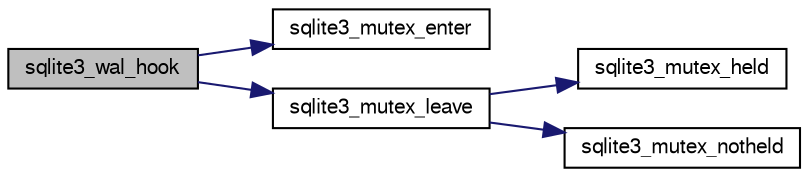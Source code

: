 digraph "sqlite3_wal_hook"
{
  edge [fontname="FreeSans",fontsize="10",labelfontname="FreeSans",labelfontsize="10"];
  node [fontname="FreeSans",fontsize="10",shape=record];
  rankdir="LR";
  Node406762 [label="sqlite3_wal_hook",height=0.2,width=0.4,color="black", fillcolor="grey75", style="filled", fontcolor="black"];
  Node406762 -> Node406763 [color="midnightblue",fontsize="10",style="solid",fontname="FreeSans"];
  Node406763 [label="sqlite3_mutex_enter",height=0.2,width=0.4,color="black", fillcolor="white", style="filled",URL="$sqlite3_8c.html#a1c12cde690bd89f104de5cbad12a6bf5"];
  Node406762 -> Node406764 [color="midnightblue",fontsize="10",style="solid",fontname="FreeSans"];
  Node406764 [label="sqlite3_mutex_leave",height=0.2,width=0.4,color="black", fillcolor="white", style="filled",URL="$sqlite3_8c.html#a5838d235601dbd3c1fa993555c6bcc93"];
  Node406764 -> Node406765 [color="midnightblue",fontsize="10",style="solid",fontname="FreeSans"];
  Node406765 [label="sqlite3_mutex_held",height=0.2,width=0.4,color="black", fillcolor="white", style="filled",URL="$sqlite3_8c.html#acf77da68932b6bc163c5e68547ecc3e7"];
  Node406764 -> Node406766 [color="midnightblue",fontsize="10",style="solid",fontname="FreeSans"];
  Node406766 [label="sqlite3_mutex_notheld",height=0.2,width=0.4,color="black", fillcolor="white", style="filled",URL="$sqlite3_8c.html#a83967c837c1c000d3b5adcfaa688f5dc"];
}
